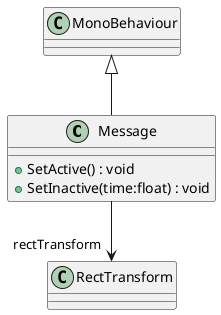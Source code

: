 @startuml
class Message {
    + SetActive() : void
    + SetInactive(time:float) : void
}
MonoBehaviour <|-- Message
Message --> "rectTransform" RectTransform
@enduml
